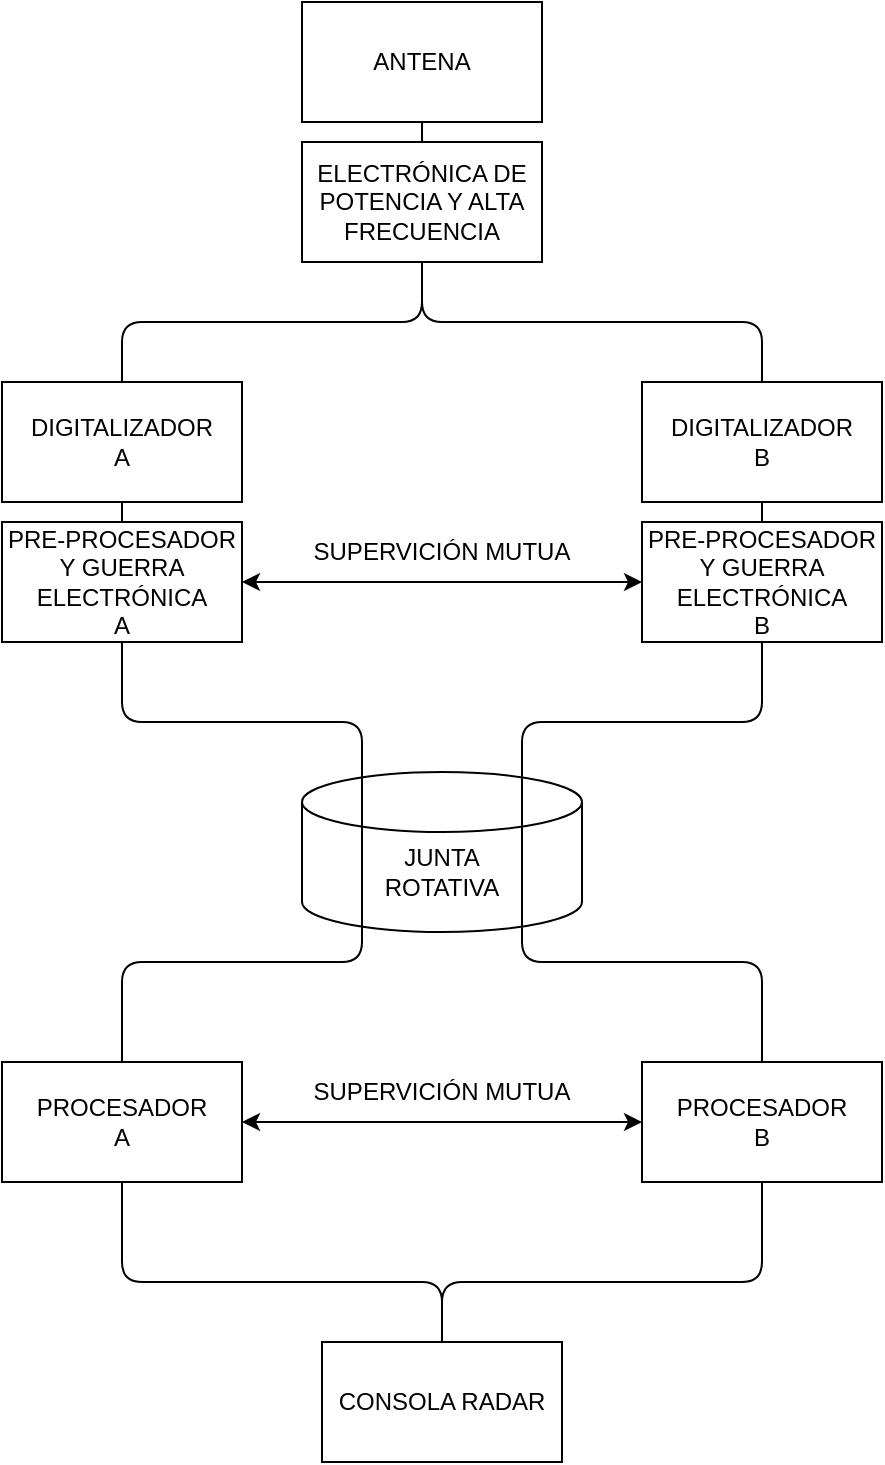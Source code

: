 <mxfile>
    <diagram id="GD6__h9o4m-E6Zu-hu0L" name="Página-1">
        <mxGraphModel dx="737" dy="622" grid="1" gridSize="10" guides="1" tooltips="1" connect="1" arrows="1" fold="1" page="1" pageScale="1" pageWidth="827" pageHeight="1169" math="0" shadow="0">
            <root>
                <mxCell id="0"/>
                <mxCell id="1" parent="0"/>
                <mxCell id="26" value="" style="shape=cylinder3;whiteSpace=wrap;html=1;boundedLbl=1;backgroundOutline=1;size=15;" vertex="1" parent="1">
                    <mxGeometry x="230" y="525" width="140" height="80" as="geometry"/>
                </mxCell>
                <mxCell id="2" value="ANTENA" style="rounded=0;whiteSpace=wrap;html=1;" vertex="1" parent="1">
                    <mxGeometry x="230" y="140" width="120" height="60" as="geometry"/>
                </mxCell>
                <mxCell id="15" style="edgeStyle=none;html=1;exitX=0.5;exitY=1;exitDx=0;exitDy=0;entryX=0.5;entryY=0;entryDx=0;entryDy=0;endArrow=none;endFill=0;" edge="1" parent="1" source="3" target="4">
                    <mxGeometry relative="1" as="geometry">
                        <Array as="points">
                            <mxPoint x="290" y="300"/>
                            <mxPoint x="140" y="300"/>
                        </Array>
                    </mxGeometry>
                </mxCell>
                <mxCell id="17" style="edgeStyle=none;html=1;exitX=0.5;exitY=0;exitDx=0;exitDy=0;entryX=0.5;entryY=1;entryDx=0;entryDy=0;endArrow=none;endFill=0;" edge="1" parent="1" source="3" target="2">
                    <mxGeometry relative="1" as="geometry"/>
                </mxCell>
                <mxCell id="3" value="ELECTRÓNICA DE POTENCIA Y ALTA FRECUENCIA" style="rounded=0;whiteSpace=wrap;html=1;" vertex="1" parent="1">
                    <mxGeometry x="230" y="210" width="120" height="60" as="geometry"/>
                </mxCell>
                <mxCell id="4" value="DIGITALIZADOR&lt;br&gt;A" style="rounded=0;whiteSpace=wrap;html=1;" vertex="1" parent="1">
                    <mxGeometry x="80" y="330" width="120" height="60" as="geometry"/>
                </mxCell>
                <mxCell id="16" style="edgeStyle=none;html=1;exitX=0.5;exitY=0;exitDx=0;exitDy=0;entryX=0.5;entryY=1;entryDx=0;entryDy=0;endArrow=none;endFill=0;" edge="1" parent="1" source="5" target="3">
                    <mxGeometry relative="1" as="geometry">
                        <Array as="points">
                            <mxPoint x="460" y="300"/>
                            <mxPoint x="290" y="300"/>
                        </Array>
                    </mxGeometry>
                </mxCell>
                <mxCell id="5" value="DIGITALIZADOR&lt;br&gt;B" style="rounded=0;whiteSpace=wrap;html=1;" vertex="1" parent="1">
                    <mxGeometry x="400" y="330" width="120" height="60" as="geometry"/>
                </mxCell>
                <mxCell id="11" style="edgeStyle=none;html=1;exitX=0.5;exitY=1;exitDx=0;exitDy=0;entryX=0.5;entryY=0;entryDx=0;entryDy=0;endArrow=none;endFill=0;" edge="1" parent="1" source="6" target="9">
                    <mxGeometry relative="1" as="geometry">
                        <Array as="points">
                            <mxPoint x="140" y="500"/>
                            <mxPoint x="260" y="500"/>
                            <mxPoint x="260" y="620"/>
                            <mxPoint x="140" y="620"/>
                        </Array>
                    </mxGeometry>
                </mxCell>
                <mxCell id="14" style="edgeStyle=none;html=1;exitX=0.5;exitY=0;exitDx=0;exitDy=0;entryX=0.5;entryY=1;entryDx=0;entryDy=0;endArrow=none;endFill=0;" edge="1" parent="1" source="6" target="4">
                    <mxGeometry relative="1" as="geometry"/>
                </mxCell>
                <mxCell id="18" style="edgeStyle=none;html=1;exitX=1;exitY=0.5;exitDx=0;exitDy=0;entryX=0;entryY=0.5;entryDx=0;entryDy=0;endArrow=classic;endFill=1;startArrow=classic;startFill=1;" edge="1" parent="1" source="6" target="7">
                    <mxGeometry relative="1" as="geometry"/>
                </mxCell>
                <mxCell id="6" value="PRE-PROCESADOR Y GUERRA ELECTRÓNICA&lt;br&gt;A" style="rounded=0;whiteSpace=wrap;html=1;" vertex="1" parent="1">
                    <mxGeometry x="80" y="400" width="120" height="60" as="geometry"/>
                </mxCell>
                <mxCell id="12" style="edgeStyle=none;html=1;exitX=0.5;exitY=1;exitDx=0;exitDy=0;endArrow=none;endFill=0;" edge="1" parent="1" source="7" target="10">
                    <mxGeometry relative="1" as="geometry">
                        <Array as="points">
                            <mxPoint x="460" y="500"/>
                            <mxPoint x="340" y="500"/>
                            <mxPoint x="340" y="620"/>
                            <mxPoint x="460" y="620"/>
                        </Array>
                    </mxGeometry>
                </mxCell>
                <mxCell id="13" style="edgeStyle=none;html=1;exitX=0.5;exitY=0;exitDx=0;exitDy=0;entryX=0.5;entryY=1;entryDx=0;entryDy=0;endArrow=none;endFill=0;" edge="1" parent="1" source="7" target="5">
                    <mxGeometry relative="1" as="geometry"/>
                </mxCell>
                <mxCell id="7" value="PRE-PROCESADOR Y GUERRA ELECTRÓNICA&lt;br&gt;B" style="rounded=0;whiteSpace=wrap;html=1;" vertex="1" parent="1">
                    <mxGeometry x="400" y="400" width="120" height="60" as="geometry"/>
                </mxCell>
                <mxCell id="19" style="edgeStyle=none;html=1;exitX=1;exitY=0.5;exitDx=0;exitDy=0;entryX=0;entryY=0.5;entryDx=0;entryDy=0;endArrow=classic;endFill=1;startArrow=classic;startFill=1;" edge="1" parent="1" source="9" target="10">
                    <mxGeometry relative="1" as="geometry"/>
                </mxCell>
                <mxCell id="21" style="edgeStyle=none;html=1;exitX=0.5;exitY=1;exitDx=0;exitDy=0;entryX=0.5;entryY=0;entryDx=0;entryDy=0;endArrow=none;endFill=0;" edge="1" parent="1" source="9" target="20">
                    <mxGeometry relative="1" as="geometry">
                        <Array as="points">
                            <mxPoint x="140" y="780"/>
                            <mxPoint x="300" y="780"/>
                        </Array>
                    </mxGeometry>
                </mxCell>
                <mxCell id="9" value="PROCESADOR&lt;br&gt;A" style="rounded=0;whiteSpace=wrap;html=1;" vertex="1" parent="1">
                    <mxGeometry x="80" y="670" width="120" height="60" as="geometry"/>
                </mxCell>
                <mxCell id="22" style="edgeStyle=none;html=1;exitX=0.5;exitY=1;exitDx=0;exitDy=0;entryX=0.5;entryY=0;entryDx=0;entryDy=0;endArrow=none;endFill=0;" edge="1" parent="1" source="10" target="20">
                    <mxGeometry relative="1" as="geometry">
                        <Array as="points">
                            <mxPoint x="460" y="780"/>
                            <mxPoint x="300" y="780"/>
                        </Array>
                    </mxGeometry>
                </mxCell>
                <mxCell id="10" value="PROCESADOR&lt;br&gt;B" style="rounded=0;whiteSpace=wrap;html=1;" vertex="1" parent="1">
                    <mxGeometry x="400" y="670" width="120" height="60" as="geometry"/>
                </mxCell>
                <mxCell id="20" value="CONSOLA RADAR" style="rounded=0;whiteSpace=wrap;html=1;" vertex="1" parent="1">
                    <mxGeometry x="240" y="810" width="120" height="60" as="geometry"/>
                </mxCell>
                <mxCell id="23" value="JUNTA ROTATIVA" style="text;html=1;strokeColor=none;fillColor=none;align=center;verticalAlign=middle;whiteSpace=wrap;rounded=0;" vertex="1" parent="1">
                    <mxGeometry x="270" y="560" width="60" height="30" as="geometry"/>
                </mxCell>
                <mxCell id="24" value="SUPERVICIÓN MUTUA" style="text;html=1;strokeColor=none;fillColor=none;align=center;verticalAlign=middle;whiteSpace=wrap;rounded=0;" vertex="1" parent="1">
                    <mxGeometry x="230" y="400" width="140" height="30" as="geometry"/>
                </mxCell>
                <mxCell id="25" value="SUPERVICIÓN MUTUA" style="text;html=1;strokeColor=none;fillColor=none;align=center;verticalAlign=middle;whiteSpace=wrap;rounded=0;" vertex="1" parent="1">
                    <mxGeometry x="230" y="670" width="140" height="30" as="geometry"/>
                </mxCell>
            </root>
        </mxGraphModel>
    </diagram>
</mxfile>